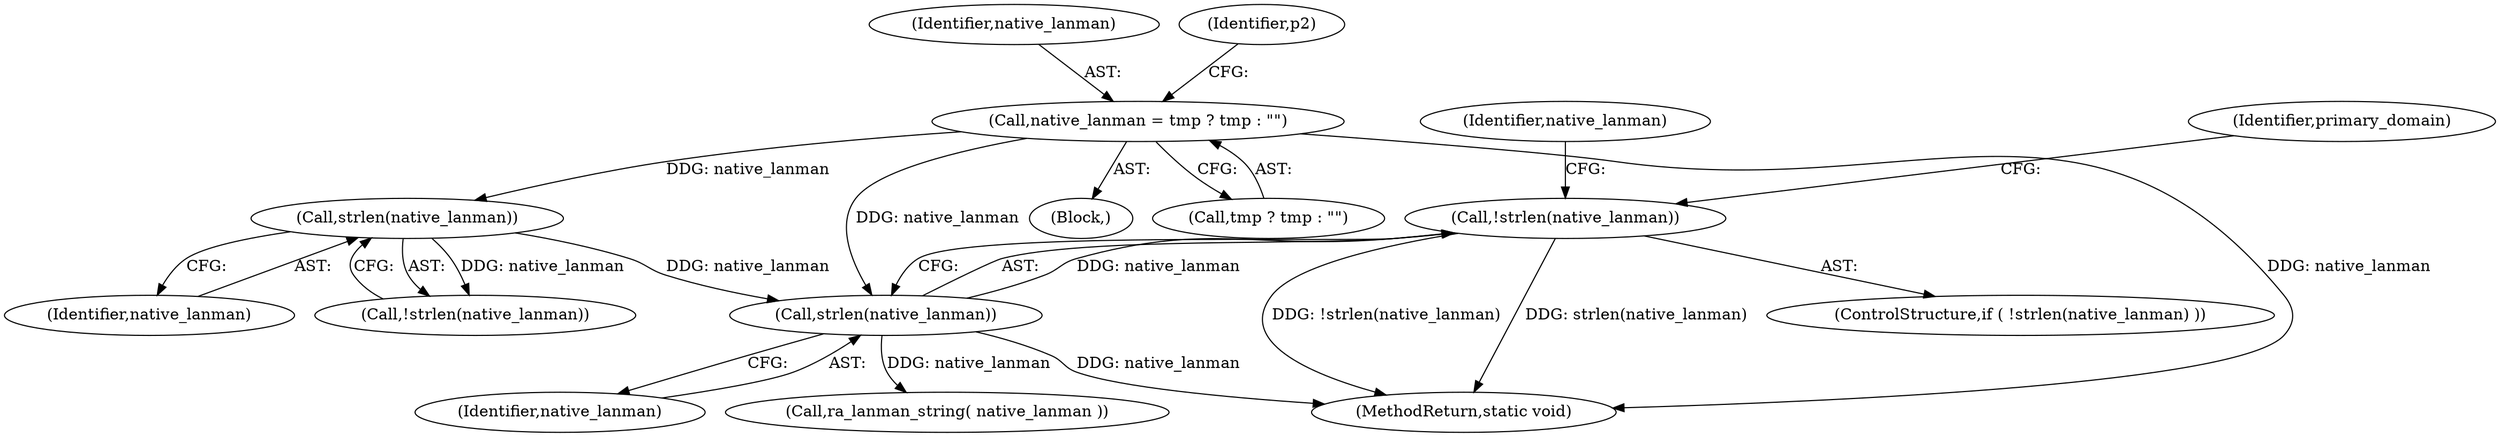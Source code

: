 digraph "0_samba_9280051bfba337458722fb157f3082f93cbd9f2b@API" {
"1000305" [label="(Call,!strlen(native_lanman))"];
"1000306" [label="(Call,strlen(native_lanman))"];
"1000259" [label="(Call,native_lanman = tmp ? tmp : \"\")"];
"1000300" [label="(Call,strlen(native_lanman))"];
"1000300" [label="(Call,strlen(native_lanman))"];
"1000259" [label="(Call,native_lanman = tmp ? tmp : \"\")"];
"1000299" [label="(Call,!strlen(native_lanman))"];
"1000314" [label="(Identifier,native_lanman)"];
"1000304" [label="(ControlStructure,if ( !strlen(native_lanman) ))"];
"1000532" [label="(MethodReturn,static void)"];
"1000117" [label="(Block,)"];
"1000301" [label="(Identifier,native_lanman)"];
"1000305" [label="(Call,!strlen(native_lanman))"];
"1000307" [label="(Identifier,native_lanman)"];
"1000261" [label="(Call,tmp ? tmp : \"\")"];
"1000306" [label="(Call,strlen(native_lanman))"];
"1000260" [label="(Identifier,native_lanman)"];
"1000313" [label="(Call,ra_lanman_string( native_lanman ))"];
"1000266" [label="(Identifier,p2)"];
"1000310" [label="(Identifier,primary_domain)"];
"1000305" -> "1000304"  [label="AST: "];
"1000305" -> "1000306"  [label="CFG: "];
"1000306" -> "1000305"  [label="AST: "];
"1000310" -> "1000305"  [label="CFG: "];
"1000314" -> "1000305"  [label="CFG: "];
"1000305" -> "1000532"  [label="DDG: !strlen(native_lanman)"];
"1000305" -> "1000532"  [label="DDG: strlen(native_lanman)"];
"1000306" -> "1000305"  [label="DDG: native_lanman"];
"1000306" -> "1000307"  [label="CFG: "];
"1000307" -> "1000306"  [label="AST: "];
"1000306" -> "1000532"  [label="DDG: native_lanman"];
"1000259" -> "1000306"  [label="DDG: native_lanman"];
"1000300" -> "1000306"  [label="DDG: native_lanman"];
"1000306" -> "1000313"  [label="DDG: native_lanman"];
"1000259" -> "1000117"  [label="AST: "];
"1000259" -> "1000261"  [label="CFG: "];
"1000260" -> "1000259"  [label="AST: "];
"1000261" -> "1000259"  [label="AST: "];
"1000266" -> "1000259"  [label="CFG: "];
"1000259" -> "1000532"  [label="DDG: native_lanman"];
"1000259" -> "1000300"  [label="DDG: native_lanman"];
"1000300" -> "1000299"  [label="AST: "];
"1000300" -> "1000301"  [label="CFG: "];
"1000301" -> "1000300"  [label="AST: "];
"1000299" -> "1000300"  [label="CFG: "];
"1000300" -> "1000299"  [label="DDG: native_lanman"];
}
